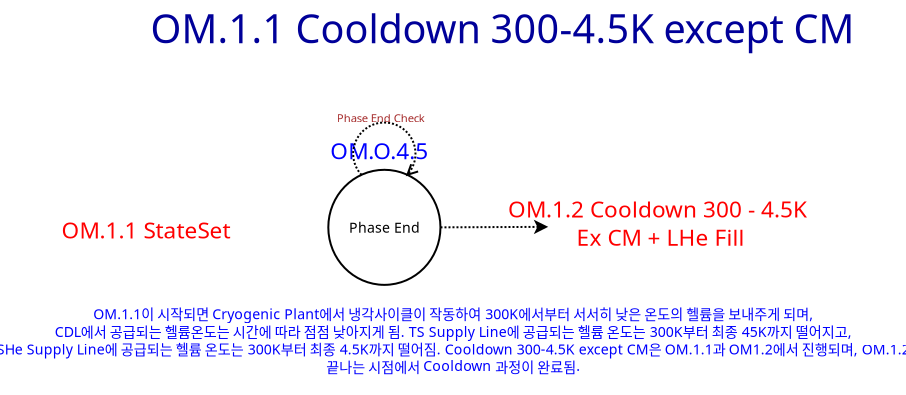 <?xml version="1.0" encoding="UTF-8"?>
<dia:diagram xmlns:dia="http://www.lysator.liu.se/~alla/dia/">
  <dia:layer name="배경" visible="true" active="true">
    <dia:object type="Standard - Text" version="1" id="O0">
      <dia:attribute name="obj_pos">
        <dia:point val="26.037,8.918"/>
      </dia:attribute>
      <dia:attribute name="obj_bb">
        <dia:rectangle val="21.978,8.237;30.096,9.599"/>
      </dia:attribute>
      <dia:attribute name="text">
        <dia:composite type="text">
          <dia:attribute name="string">
            <dia:string>#OM.1.1 StateSet#</dia:string>
          </dia:attribute>
          <dia:attribute name="font">
            <dia:font family="sans" style="0" name="Helvetica"/>
          </dia:attribute>
          <dia:attribute name="height">
            <dia:real val="1.411"/>
          </dia:attribute>
          <dia:attribute name="pos">
            <dia:point val="26.037,9.367"/>
          </dia:attribute>
          <dia:attribute name="color">
            <dia:color val="#ff0000"/>
          </dia:attribute>
          <dia:attribute name="alignment">
            <dia:enum val="1"/>
          </dia:attribute>
        </dia:composite>
      </dia:attribute>
      <dia:attribute name="valign">
        <dia:enum val="2"/>
      </dia:attribute>
    </dia:object>
    <dia:object type="Standard - Text" version="1" id="O1">
      <dia:attribute name="obj_pos">
        <dia:point val="43.846,-1.169"/>
      </dia:attribute>
      <dia:attribute name="obj_bb">
        <dia:rectangle val="27.073,-2.361;60.62,0.022"/>
      </dia:attribute>
      <dia:attribute name="text">
        <dia:composite type="text">
          <dia:attribute name="string">
            <dia:string>#OM.1.1 Cooldown 300-4.5K except CM#</dia:string>
          </dia:attribute>
          <dia:attribute name="font">
            <dia:font family="sans" style="0" name="Helvetica"/>
          </dia:attribute>
          <dia:attribute name="height">
            <dia:real val="2.469"/>
          </dia:attribute>
          <dia:attribute name="pos">
            <dia:point val="43.846,-0.386"/>
          </dia:attribute>
          <dia:attribute name="color">
            <dia:color val="#000099"/>
          </dia:attribute>
          <dia:attribute name="alignment">
            <dia:enum val="1"/>
          </dia:attribute>
        </dia:composite>
      </dia:attribute>
      <dia:attribute name="valign">
        <dia:enum val="2"/>
      </dia:attribute>
    </dia:object>
    <dia:object type="Standard - Line" version="0" id="O2">
      <dia:attribute name="obj_pos">
        <dia:point val="46.136,8.777"/>
      </dia:attribute>
      <dia:attribute name="obj_bb">
        <dia:rectangle val="40.697,8.419;46.187,9.142"/>
      </dia:attribute>
      <dia:attribute name="conn_endpoints">
        <dia:point val="46.136,8.777"/>
        <dia:point val="40.747,8.802"/>
      </dia:attribute>
      <dia:attribute name="numcp">
        <dia:int val="1"/>
      </dia:attribute>
      <dia:attribute name="line_style">
        <dia:enum val="4"/>
      </dia:attribute>
      <dia:attribute name="start_arrow">
        <dia:enum val="22"/>
      </dia:attribute>
      <dia:attribute name="start_arrow_length">
        <dia:real val="0.5"/>
      </dia:attribute>
      <dia:attribute name="start_arrow_width">
        <dia:real val="0.5"/>
      </dia:attribute>
      <dia:connections>
        <dia:connection handle="1" to="O6" connection="0"/>
      </dia:connections>
    </dia:object>
    <dia:object type="Standard - Text" version="1" id="O3">
      <dia:attribute name="obj_pos">
        <dia:point val="51.75,8.579"/>
      </dia:attribute>
      <dia:attribute name="obj_bb">
        <dia:rectangle val="44.389,7.193;59.111,9.966"/>
      </dia:attribute>
      <dia:attribute name="text">
        <dia:composite type="text">
          <dia:attribute name="string">
            <dia:string>#OM.1.2 Cooldown 300 - 4.5K 
Ex CM + LHe Fill#</dia:string>
          </dia:attribute>
          <dia:attribute name="font">
            <dia:font family="sans" style="0" name="Helvetica"/>
          </dia:attribute>
          <dia:attribute name="height">
            <dia:real val="1.411"/>
          </dia:attribute>
          <dia:attribute name="pos">
            <dia:point val="51.75,8.323"/>
          </dia:attribute>
          <dia:attribute name="color">
            <dia:color val="#ff0000"/>
          </dia:attribute>
          <dia:attribute name="alignment">
            <dia:enum val="1"/>
          </dia:attribute>
        </dia:composite>
      </dia:attribute>
      <dia:attribute name="valign">
        <dia:enum val="2"/>
      </dia:attribute>
    </dia:object>
    <dia:object type="Standard - Text" version="1" id="O4">
      <dia:attribute name="obj_pos">
        <dia:point val="41.383,14.865"/>
      </dia:attribute>
      <dia:attribute name="obj_bb">
        <dia:rectangle val="18.333,12.639;64.433,17.091"/>
      </dia:attribute>
      <dia:attribute name="text">
        <dia:composite type="text">
          <dia:attribute name="string">
            <dia:string>#OM.1.1이 시작되면 Cryogenic Plant에서 냉각사이클이 작동하여 300K에서부터 서서히 낮은 온도의 헬륨을 보내주게 되며,
CDL에서 공급되는 헬륨온도는 시간에 따라 점점 낮아지게 됨. TS Supply Line에 공급되는 헬륨 온도는 300K부터 최종 45K까지 떨어지고,
SHe Supply Line에 공급되는 헬륨 온도는 300K부터 최종 4.5K까지 떨어짐. Cooldown 300-4.5K except CM은 OM.1.1과 OM1.2에서 진행되며, OM.1.2
끝나는 시점에서 Cooldown 과정이 완료됨.
#</dia:string>
          </dia:attribute>
          <dia:attribute name="font">
            <dia:font family="sans" style="0" name="Helvetica"/>
          </dia:attribute>
          <dia:attribute name="height">
            <dia:real val="0.882"/>
          </dia:attribute>
          <dia:attribute name="pos">
            <dia:point val="41.383,13.382"/>
          </dia:attribute>
          <dia:attribute name="color">
            <dia:color val="#0000ff"/>
          </dia:attribute>
          <dia:attribute name="alignment">
            <dia:enum val="1"/>
          </dia:attribute>
        </dia:composite>
      </dia:attribute>
      <dia:attribute name="valign">
        <dia:enum val="2"/>
      </dia:attribute>
    </dia:object>
    <dia:group>
      <dia:object type="Standard - Text" version="1" id="O5">
        <dia:attribute name="obj_pos">
          <dia:point val="37.69,4.965"/>
        </dia:attribute>
        <dia:attribute name="obj_bb">
          <dia:rectangle val="35.324,4.284;40.056,5.646"/>
        </dia:attribute>
        <dia:attribute name="text">
          <dia:composite type="text">
            <dia:attribute name="string">
              <dia:string>#OM.O.4.5#</dia:string>
            </dia:attribute>
            <dia:attribute name="font">
              <dia:font family="sans" style="0" name="Helvetica"/>
            </dia:attribute>
            <dia:attribute name="height">
              <dia:real val="1.411"/>
            </dia:attribute>
            <dia:attribute name="pos">
              <dia:point val="37.69,5.414"/>
            </dia:attribute>
            <dia:attribute name="color">
              <dia:color val="#0000ff"/>
            </dia:attribute>
            <dia:attribute name="alignment">
              <dia:enum val="1"/>
            </dia:attribute>
          </dia:composite>
        </dia:attribute>
        <dia:attribute name="valign">
          <dia:enum val="2"/>
        </dia:attribute>
      </dia:object>
      <dia:group>
        <dia:object type="Flowchart - Ellipse" version="0" id="O6">
          <dia:attribute name="obj_pos">
            <dia:point val="35.141,5.925"/>
          </dia:attribute>
          <dia:attribute name="obj_bb">
            <dia:rectangle val="35.09,5.875;40.797,11.729"/>
          </dia:attribute>
          <dia:attribute name="elem_corner">
            <dia:point val="35.141,5.925"/>
          </dia:attribute>
          <dia:attribute name="elem_width">
            <dia:real val="5.607"/>
          </dia:attribute>
          <dia:attribute name="elem_height">
            <dia:real val="5.753"/>
          </dia:attribute>
          <dia:attribute name="show_background">
            <dia:boolean val="true"/>
          </dia:attribute>
          <dia:attribute name="padding">
            <dia:real val="0.354"/>
          </dia:attribute>
          <dia:attribute name="text">
            <dia:composite type="text">
              <dia:attribute name="string">
                <dia:string>##</dia:string>
              </dia:attribute>
              <dia:attribute name="font">
                <dia:font family="sans" style="0" name="Helvetica"/>
              </dia:attribute>
              <dia:attribute name="height">
                <dia:real val="0.8"/>
              </dia:attribute>
              <dia:attribute name="pos">
                <dia:point val="37.944,9.042"/>
              </dia:attribute>
              <dia:attribute name="color">
                <dia:color val="#000000"/>
              </dia:attribute>
              <dia:attribute name="alignment">
                <dia:enum val="1"/>
              </dia:attribute>
            </dia:composite>
          </dia:attribute>
        </dia:object>
        <dia:object type="Standard - Text" version="1" id="O7">
          <dia:attribute name="obj_pos">
            <dia:point val="37.944,8.802"/>
          </dia:attribute>
          <dia:attribute name="obj_bb">
            <dia:rectangle val="36.328,8.377;39.56,9.227"/>
          </dia:attribute>
          <dia:attribute name="text">
            <dia:composite type="text">
              <dia:attribute name="string">
                <dia:string>#Phase End#</dia:string>
              </dia:attribute>
              <dia:attribute name="font">
                <dia:font family="sans" style="0" name="Helvetica"/>
              </dia:attribute>
              <dia:attribute name="height">
                <dia:real val="0.882"/>
              </dia:attribute>
              <dia:attribute name="pos">
                <dia:point val="37.944,9.082"/>
              </dia:attribute>
              <dia:attribute name="color">
                <dia:color val="#000000"/>
              </dia:attribute>
              <dia:attribute name="alignment">
                <dia:enum val="1"/>
              </dia:attribute>
            </dia:composite>
          </dia:attribute>
          <dia:attribute name="valign">
            <dia:enum val="2"/>
          </dia:attribute>
          <dia:connections>
            <dia:connection handle="0" to="O6" connection="16"/>
          </dia:connections>
        </dia:object>
      </dia:group>
      <dia:object type="Standard - Arc" version="0" id="O8">
        <dia:attribute name="obj_pos">
          <dia:point val="39.015,6.249"/>
        </dia:attribute>
        <dia:attribute name="obj_bb">
          <dia:rectangle val="36.334,3.511;39.722,6.299"/>
        </dia:attribute>
        <dia:attribute name="conn_endpoints">
          <dia:point val="39.015,6.249"/>
          <dia:point val="36.869,6.249"/>
        </dia:attribute>
        <dia:attribute name="curve_distance">
          <dia:real val="2.687"/>
        </dia:attribute>
        <dia:attribute name="line_width">
          <dia:real val="0.1"/>
        </dia:attribute>
        <dia:attribute name="line_style">
          <dia:enum val="4"/>
        </dia:attribute>
        <dia:attribute name="start_arrow">
          <dia:enum val="1"/>
        </dia:attribute>
        <dia:attribute name="start_arrow_length">
          <dia:real val="0.5"/>
        </dia:attribute>
        <dia:attribute name="start_arrow_width">
          <dia:real val="0.5"/>
        </dia:attribute>
      </dia:object>
      <dia:object type="Standard - Text" version="1" id="O9">
        <dia:attribute name="obj_pos">
          <dia:point val="37.762,3.325"/>
        </dia:attribute>
        <dia:attribute name="obj_bb">
          <dia:rectangle val="35.627,2.984;39.897,3.666"/>
        </dia:attribute>
        <dia:attribute name="text">
          <dia:composite type="text">
            <dia:attribute name="string">
              <dia:string>#Phase End Check#</dia:string>
            </dia:attribute>
            <dia:attribute name="font">
              <dia:font family="sans" style="0" name="Helvetica"/>
            </dia:attribute>
            <dia:attribute name="height">
              <dia:real val="0.706"/>
            </dia:attribute>
            <dia:attribute name="pos">
              <dia:point val="37.762,3.549"/>
            </dia:attribute>
            <dia:attribute name="color">
              <dia:color val="#a52a2a"/>
            </dia:attribute>
            <dia:attribute name="alignment">
              <dia:enum val="1"/>
            </dia:attribute>
          </dia:composite>
        </dia:attribute>
        <dia:attribute name="valign">
          <dia:enum val="2"/>
        </dia:attribute>
      </dia:object>
    </dia:group>
  </dia:layer>
</dia:diagram>
